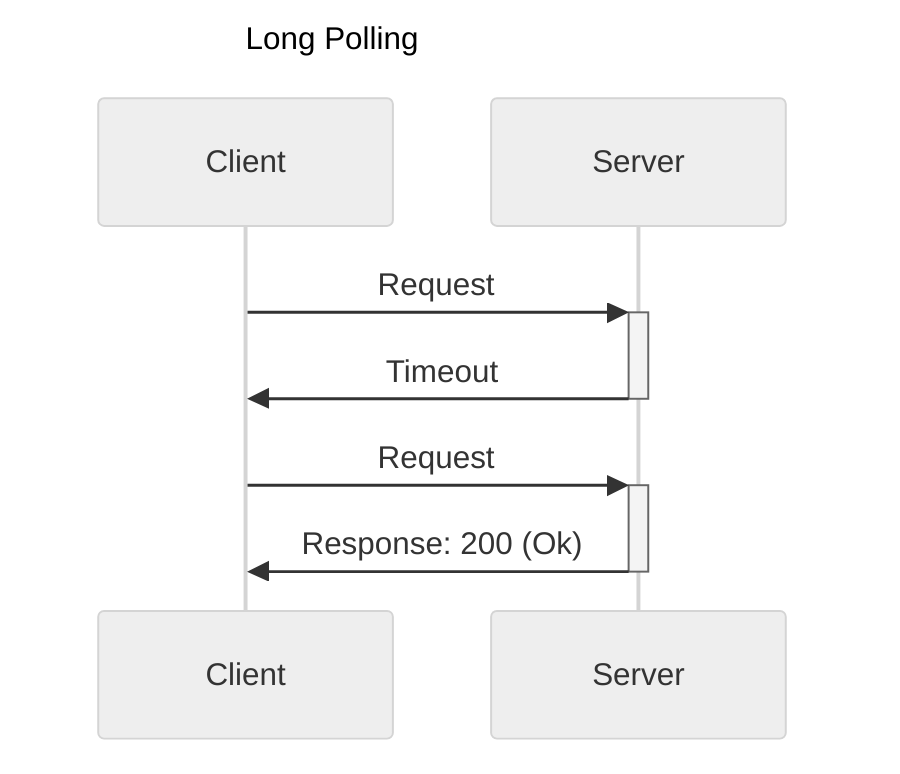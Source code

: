 ---
title: Long Polling
config:
  theme: neutral
---
sequenceDiagram
    Client->>+Server: Request
    Server->>-Client: Timeout
    Client->>+Server: Request
    Server->>-Client: Response: 200 (Ok)